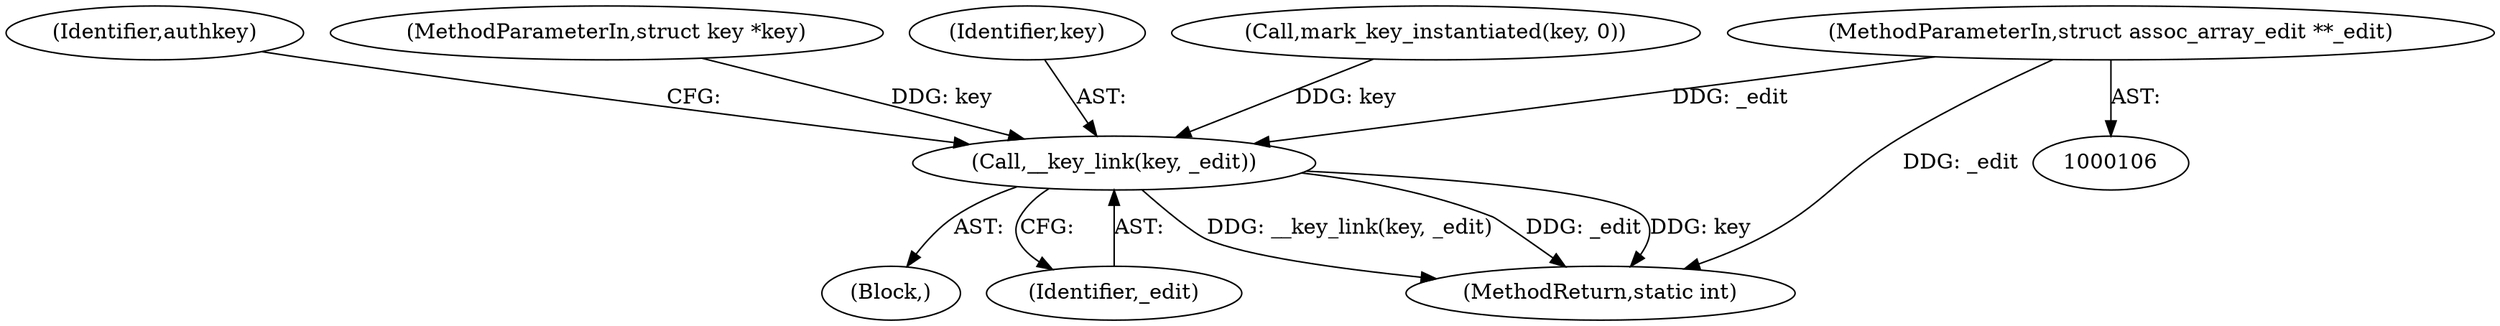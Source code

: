 digraph "0_linux_363b02dab09b3226f3bd1420dad9c72b79a42a76_4@pointer" {
"1000111" [label="(MethodParameterIn,struct assoc_array_edit **_edit)"];
"1000182" [label="(Call,__key_link(key, _edit))"];
"1000186" [label="(Identifier,authkey)"];
"1000107" [label="(MethodParameterIn,struct key *key)"];
"1000168" [label="(Block,)"];
"1000184" [label="(Identifier,_edit)"];
"1000111" [label="(MethodParameterIn,struct assoc_array_edit **_edit)"];
"1000183" [label="(Identifier,key)"];
"1000222" [label="(MethodReturn,static int)"];
"1000182" [label="(Call,__key_link(key, _edit))"];
"1000153" [label="(Call,mark_key_instantiated(key, 0))"];
"1000111" -> "1000106"  [label="AST: "];
"1000111" -> "1000222"  [label="DDG: _edit"];
"1000111" -> "1000182"  [label="DDG: _edit"];
"1000182" -> "1000168"  [label="AST: "];
"1000182" -> "1000184"  [label="CFG: "];
"1000183" -> "1000182"  [label="AST: "];
"1000184" -> "1000182"  [label="AST: "];
"1000186" -> "1000182"  [label="CFG: "];
"1000182" -> "1000222"  [label="DDG: __key_link(key, _edit)"];
"1000182" -> "1000222"  [label="DDG: _edit"];
"1000182" -> "1000222"  [label="DDG: key"];
"1000153" -> "1000182"  [label="DDG: key"];
"1000107" -> "1000182"  [label="DDG: key"];
}
